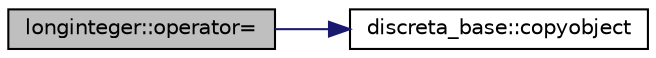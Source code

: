 digraph "longinteger::operator="
{
  edge [fontname="Helvetica",fontsize="10",labelfontname="Helvetica",labelfontsize="10"];
  node [fontname="Helvetica",fontsize="10",shape=record];
  rankdir="LR";
  Node1604 [label="longinteger::operator=",height=0.2,width=0.4,color="black", fillcolor="grey75", style="filled", fontcolor="black"];
  Node1604 -> Node1605 [color="midnightblue",fontsize="10",style="solid",fontname="Helvetica"];
  Node1605 [label="discreta_base::copyobject",height=0.2,width=0.4,color="black", fillcolor="white", style="filled",URL="$d7/d71/classdiscreta__base.html#a68fac2b12cefae0bc4d1a41faf9bc862"];
}
